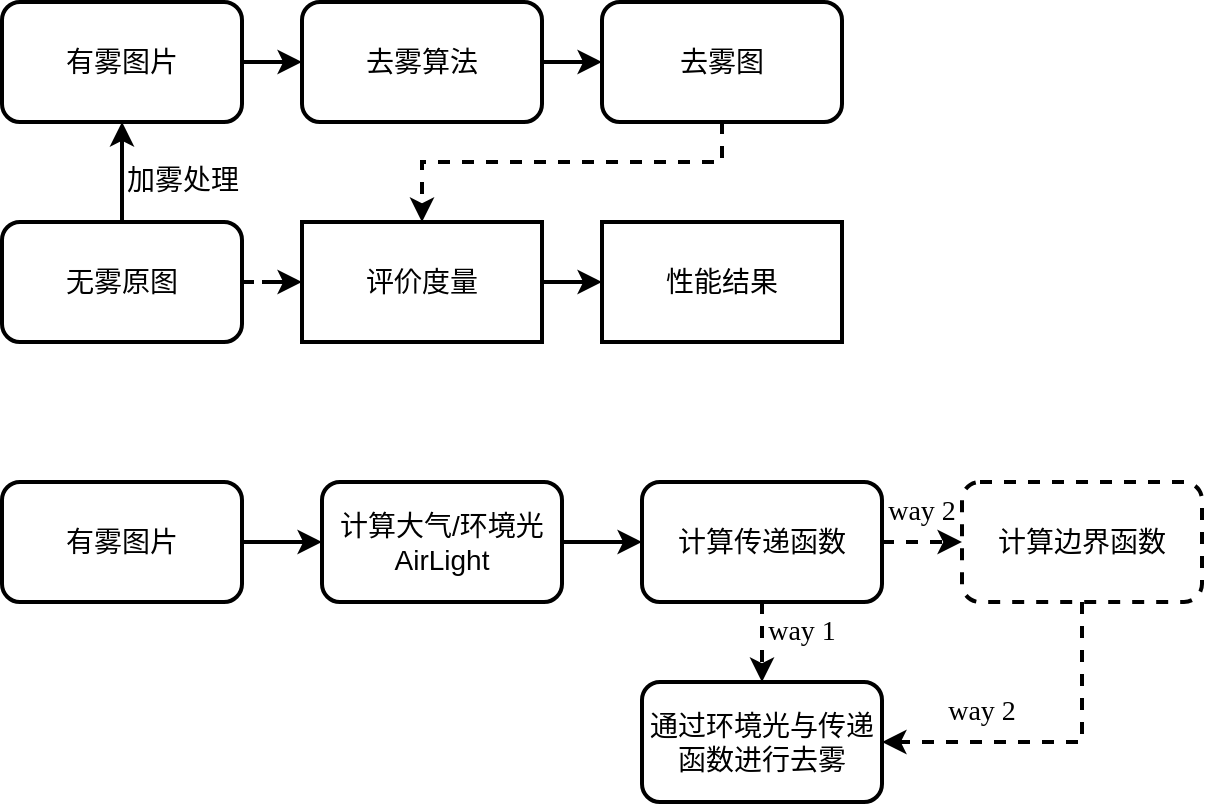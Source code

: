 <mxfile version="15.8.7" type="device"><diagram id="l86A7caVR2JhaZd-1aSv" name="第 1 页"><mxGraphModel dx="306" dy="239" grid="1" gridSize="10" guides="1" tooltips="1" connect="1" arrows="1" fold="1" page="1" pageScale="1" pageWidth="827" pageHeight="1169" math="0" shadow="0"><root><mxCell id="0"/><mxCell id="1" parent="0"/><mxCell id="_AF2xcUK0eBmENO_TBDG-12" style="edgeStyle=orthogonalEdgeStyle;rounded=0;orthogonalLoop=1;jettySize=auto;html=1;entryX=0.5;entryY=0;entryDx=0;entryDy=0;fontFamily=Times New Roman;fontSize=14;dashed=1;strokeWidth=2;" edge="1" parent="1" source="_AF2xcUK0eBmENO_TBDG-2" target="_AF2xcUK0eBmENO_TBDG-9"><mxGeometry relative="1" as="geometry"><Array as="points"><mxPoint x="440" y="580"/><mxPoint x="290" y="580"/></Array></mxGeometry></mxCell><mxCell id="_AF2xcUK0eBmENO_TBDG-2" value="&lt;font style=&quot;font-size: 14px&quot;&gt;去雾图&lt;/font&gt;" style="rounded=1;whiteSpace=wrap;html=1;fillColor=none;strokeWidth=2;" vertex="1" parent="1"><mxGeometry x="380" y="500" width="120" height="60" as="geometry"/></mxCell><mxCell id="_AF2xcUK0eBmENO_TBDG-6" value="" style="edgeStyle=orthogonalEdgeStyle;rounded=0;orthogonalLoop=1;jettySize=auto;html=1;fontFamily=Times New Roman;fontSize=14;strokeWidth=2;" edge="1" parent="1" source="_AF2xcUK0eBmENO_TBDG-3" target="_AF2xcUK0eBmENO_TBDG-4"><mxGeometry relative="1" as="geometry"/></mxCell><mxCell id="_AF2xcUK0eBmENO_TBDG-3" value="&lt;font style=&quot;font-size: 14px&quot;&gt;有雾图片&lt;/font&gt;" style="rounded=1;whiteSpace=wrap;html=1;fillColor=none;strokeWidth=2;" vertex="1" parent="1"><mxGeometry x="80" y="500" width="120" height="60" as="geometry"/></mxCell><mxCell id="_AF2xcUK0eBmENO_TBDG-7" value="" style="edgeStyle=orthogonalEdgeStyle;rounded=0;orthogonalLoop=1;jettySize=auto;html=1;fontFamily=Times New Roman;fontSize=14;strokeWidth=2;" edge="1" parent="1" source="_AF2xcUK0eBmENO_TBDG-4" target="_AF2xcUK0eBmENO_TBDG-2"><mxGeometry relative="1" as="geometry"/></mxCell><mxCell id="_AF2xcUK0eBmENO_TBDG-4" value="&lt;font style=&quot;font-size: 14px&quot;&gt;去雾算法&lt;/font&gt;" style="rounded=1;whiteSpace=wrap;html=1;fillColor=none;strokeWidth=2;" vertex="1" parent="1"><mxGeometry x="230" y="500" width="120" height="60" as="geometry"/></mxCell><mxCell id="_AF2xcUK0eBmENO_TBDG-10" value="" style="edgeStyle=orthogonalEdgeStyle;rounded=0;orthogonalLoop=1;jettySize=auto;html=1;fontFamily=Times New Roman;fontSize=14;dashed=1;strokeWidth=2;" edge="1" parent="1" source="_AF2xcUK0eBmENO_TBDG-8" target="_AF2xcUK0eBmENO_TBDG-9"><mxGeometry relative="1" as="geometry"/></mxCell><mxCell id="_AF2xcUK0eBmENO_TBDG-11" value="加雾处理" style="edgeStyle=orthogonalEdgeStyle;rounded=0;orthogonalLoop=1;jettySize=auto;html=1;fontFamily=Times New Roman;fontSize=14;strokeWidth=2;" edge="1" parent="1" source="_AF2xcUK0eBmENO_TBDG-8" target="_AF2xcUK0eBmENO_TBDG-3"><mxGeometry x="-0.2" y="-30" relative="1" as="geometry"><mxPoint as="offset"/></mxGeometry></mxCell><mxCell id="_AF2xcUK0eBmENO_TBDG-8" value="&lt;font style=&quot;font-size: 14px&quot;&gt;无雾原图&lt;/font&gt;" style="rounded=1;whiteSpace=wrap;html=1;fillColor=none;strokeWidth=2;" vertex="1" parent="1"><mxGeometry x="80" y="610" width="120" height="60" as="geometry"/></mxCell><mxCell id="_AF2xcUK0eBmENO_TBDG-14" style="edgeStyle=orthogonalEdgeStyle;rounded=0;orthogonalLoop=1;jettySize=auto;html=1;entryX=0;entryY=0.5;entryDx=0;entryDy=0;fontFamily=Times New Roman;fontSize=14;strokeWidth=2;" edge="1" parent="1" source="_AF2xcUK0eBmENO_TBDG-9" target="_AF2xcUK0eBmENO_TBDG-13"><mxGeometry relative="1" as="geometry"/></mxCell><mxCell id="_AF2xcUK0eBmENO_TBDG-9" value="&lt;font face=&quot;Helvetica&quot;&gt;评价度量&lt;/font&gt;" style="rounded=0;whiteSpace=wrap;html=1;fontFamily=Times New Roman;fontSize=14;fillColor=none;strokeWidth=2;" vertex="1" parent="1"><mxGeometry x="230" y="610" width="120" height="60" as="geometry"/></mxCell><mxCell id="_AF2xcUK0eBmENO_TBDG-13" value="&lt;font face=&quot;Helvetica&quot;&gt;性能结果&lt;/font&gt;" style="rounded=0;whiteSpace=wrap;html=1;fontFamily=Times New Roman;fontSize=14;fillColor=none;strokeWidth=2;" vertex="1" parent="1"><mxGeometry x="380" y="610" width="120" height="60" as="geometry"/></mxCell><mxCell id="_AF2xcUK0eBmENO_TBDG-17" value="" style="edgeStyle=orthogonalEdgeStyle;rounded=0;orthogonalLoop=1;jettySize=auto;html=1;fontFamily=Times New Roman;fontSize=14;strokeWidth=2;" edge="1" parent="1" source="_AF2xcUK0eBmENO_TBDG-15" target="_AF2xcUK0eBmENO_TBDG-16"><mxGeometry relative="1" as="geometry"/></mxCell><mxCell id="_AF2xcUK0eBmENO_TBDG-15" value="&lt;font style=&quot;font-size: 14px&quot;&gt;有雾图片&lt;/font&gt;" style="rounded=1;whiteSpace=wrap;html=1;fillColor=none;strokeWidth=2;" vertex="1" parent="1"><mxGeometry x="80" y="740" width="120" height="60" as="geometry"/></mxCell><mxCell id="_AF2xcUK0eBmENO_TBDG-19" value="" style="edgeStyle=orthogonalEdgeStyle;rounded=0;orthogonalLoop=1;jettySize=auto;html=1;fontFamily=Times New Roman;fontSize=14;strokeWidth=2;" edge="1" parent="1" source="_AF2xcUK0eBmENO_TBDG-16" target="_AF2xcUK0eBmENO_TBDG-18"><mxGeometry relative="1" as="geometry"/></mxCell><mxCell id="_AF2xcUK0eBmENO_TBDG-16" value="&lt;span style=&quot;font-size: 14px&quot;&gt;计算大气/环境光AirLight&lt;/span&gt;" style="rounded=1;whiteSpace=wrap;html=1;fillColor=none;strokeWidth=2;" vertex="1" parent="1"><mxGeometry x="240" y="740" width="120" height="60" as="geometry"/></mxCell><mxCell id="_AF2xcUK0eBmENO_TBDG-21" value="" style="edgeStyle=orthogonalEdgeStyle;rounded=0;orthogonalLoop=1;jettySize=auto;html=1;fontFamily=Times New Roman;fontSize=14;strokeWidth=2;dashed=1;" edge="1" parent="1" source="_AF2xcUK0eBmENO_TBDG-18" target="_AF2xcUK0eBmENO_TBDG-20"><mxGeometry relative="1" as="geometry"/></mxCell><mxCell id="_AF2xcUK0eBmENO_TBDG-24" value="" style="edgeStyle=orthogonalEdgeStyle;rounded=0;orthogonalLoop=1;jettySize=auto;html=1;dashed=1;fontFamily=Times New Roman;fontSize=14;strokeWidth=2;" edge="1" parent="1" source="_AF2xcUK0eBmENO_TBDG-18" target="_AF2xcUK0eBmENO_TBDG-23"><mxGeometry relative="1" as="geometry"/></mxCell><mxCell id="_AF2xcUK0eBmENO_TBDG-18" value="&lt;span style=&quot;font-size: 14px&quot;&gt;计算传递函数&lt;/span&gt;" style="rounded=1;whiteSpace=wrap;html=1;fillColor=none;strokeWidth=2;" vertex="1" parent="1"><mxGeometry x="400" y="740" width="120" height="60" as="geometry"/></mxCell><mxCell id="_AF2xcUK0eBmENO_TBDG-25" style="edgeStyle=orthogonalEdgeStyle;rounded=0;orthogonalLoop=1;jettySize=auto;html=1;entryX=1;entryY=0.5;entryDx=0;entryDy=0;dashed=1;fontFamily=Times New Roman;fontSize=14;strokeWidth=2;" edge="1" parent="1" source="_AF2xcUK0eBmENO_TBDG-20" target="_AF2xcUK0eBmENO_TBDG-23"><mxGeometry relative="1" as="geometry"><Array as="points"><mxPoint x="620" y="870"/></Array></mxGeometry></mxCell><mxCell id="_AF2xcUK0eBmENO_TBDG-20" value="&lt;span style=&quot;font-size: 14px&quot;&gt;计算边界函数&lt;/span&gt;" style="rounded=1;whiteSpace=wrap;html=1;fillColor=none;strokeWidth=2;dashed=1;" vertex="1" parent="1"><mxGeometry x="560" y="740" width="120" height="60" as="geometry"/></mxCell><mxCell id="_AF2xcUK0eBmENO_TBDG-23" value="&lt;span style=&quot;font-size: 14px&quot;&gt;通过环境光与传递函数进行去雾&lt;/span&gt;" style="rounded=1;whiteSpace=wrap;html=1;fillColor=none;strokeWidth=2;" vertex="1" parent="1"><mxGeometry x="400" y="840" width="120" height="60" as="geometry"/></mxCell><mxCell id="_AF2xcUK0eBmENO_TBDG-27" value="way 1" style="text;html=1;strokeColor=none;fillColor=none;align=center;verticalAlign=middle;whiteSpace=wrap;rounded=0;dashed=1;fontFamily=Times New Roman;fontSize=14;" vertex="1" parent="1"><mxGeometry x="450" y="800" width="60" height="30" as="geometry"/></mxCell><mxCell id="_AF2xcUK0eBmENO_TBDG-28" value="way 2" style="text;html=1;strokeColor=none;fillColor=none;align=center;verticalAlign=middle;whiteSpace=wrap;rounded=0;dashed=1;fontFamily=Times New Roman;fontSize=14;" vertex="1" parent="1"><mxGeometry x="510" y="740" width="60" height="30" as="geometry"/></mxCell><mxCell id="_AF2xcUK0eBmENO_TBDG-29" value="way 2" style="text;html=1;strokeColor=none;fillColor=none;align=center;verticalAlign=middle;whiteSpace=wrap;rounded=0;dashed=1;fontFamily=Times New Roman;fontSize=14;" vertex="1" parent="1"><mxGeometry x="540" y="840" width="60" height="30" as="geometry"/></mxCell></root></mxGraphModel></diagram></mxfile>